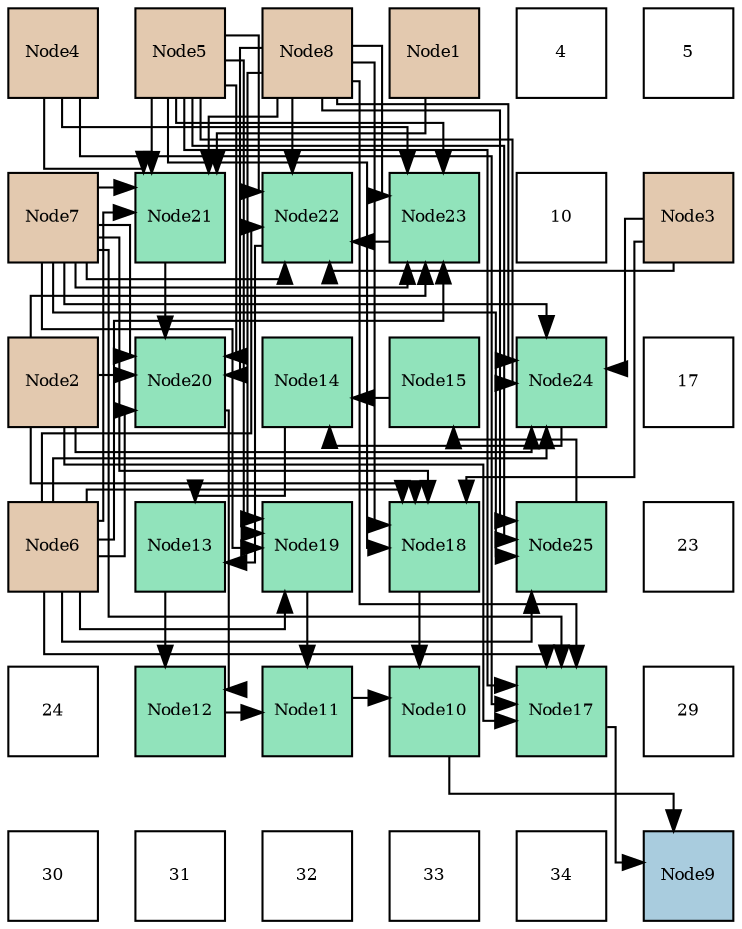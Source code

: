 digraph layout{
 rankdir=TB;
 splines=ortho;
 node [style=filled shape=square fixedsize=true width=0.6];
0[label="Node4", fontsize=8, fillcolor="#e3c9af"];
1[label="Node5", fontsize=8, fillcolor="#e3c9af"];
2[label="Node8", fontsize=8, fillcolor="#e3c9af"];
3[label="Node1", fontsize=8, fillcolor="#e3c9af"];
4[label="4", fontsize=8, fillcolor="#ffffff"];
5[label="5", fontsize=8, fillcolor="#ffffff"];
6[label="Node7", fontsize=8, fillcolor="#e3c9af"];
7[label="Node21", fontsize=8, fillcolor="#91e3bb"];
8[label="Node22", fontsize=8, fillcolor="#91e3bb"];
9[label="Node23", fontsize=8, fillcolor="#91e3bb"];
10[label="10", fontsize=8, fillcolor="#ffffff"];
11[label="Node3", fontsize=8, fillcolor="#e3c9af"];
12[label="Node2", fontsize=8, fillcolor="#e3c9af"];
13[label="Node20", fontsize=8, fillcolor="#91e3bb"];
14[label="Node14", fontsize=8, fillcolor="#91e3bb"];
15[label="Node15", fontsize=8, fillcolor="#91e3bb"];
16[label="Node24", fontsize=8, fillcolor="#91e3bb"];
17[label="17", fontsize=8, fillcolor="#ffffff"];
18[label="Node6", fontsize=8, fillcolor="#e3c9af"];
19[label="Node13", fontsize=8, fillcolor="#91e3bb"];
20[label="Node19", fontsize=8, fillcolor="#91e3bb"];
21[label="Node18", fontsize=8, fillcolor="#91e3bb"];
22[label="Node25", fontsize=8, fillcolor="#91e3bb"];
23[label="23", fontsize=8, fillcolor="#ffffff"];
24[label="24", fontsize=8, fillcolor="#ffffff"];
25[label="Node12", fontsize=8, fillcolor="#91e3bb"];
26[label="Node11", fontsize=8, fillcolor="#91e3bb"];
27[label="Node10", fontsize=8, fillcolor="#91e3bb"];
28[label="Node17", fontsize=8, fillcolor="#91e3bb"];
29[label="29", fontsize=8, fillcolor="#ffffff"];
30[label="30", fontsize=8, fillcolor="#ffffff"];
31[label="31", fontsize=8, fillcolor="#ffffff"];
32[label="32", fontsize=8, fillcolor="#ffffff"];
33[label="33", fontsize=8, fillcolor="#ffffff"];
34[label="34", fontsize=8, fillcolor="#ffffff"];
35[label="Node9", fontsize=8, fillcolor="#a9ccde"];
edge [constraint=false, style=vis];27 -> 35;
28 -> 35;
26 -> 27;
21 -> 27;
25 -> 26;
20 -> 26;
19 -> 25;
13 -> 25;
14 -> 19;
8 -> 19;
15 -> 14;
16 -> 14;
22 -> 15;
7 -> 13;
12 -> 13;
1 -> 13;
18 -> 13;
6 -> 13;
2 -> 13;
9 -> 8;
11 -> 8;
1 -> 8;
18 -> 8;
6 -> 8;
2 -> 8;
12 -> 28;
0 -> 28;
1 -> 28;
18 -> 28;
6 -> 28;
2 -> 28;
12 -> 21;
11 -> 21;
1 -> 21;
18 -> 21;
6 -> 21;
2 -> 21;
1 -> 20;
18 -> 20;
6 -> 20;
2 -> 20;
3 -> 7;
0 -> 7;
1 -> 7;
18 -> 7;
6 -> 7;
2 -> 7;
12 -> 9;
0 -> 9;
1 -> 9;
18 -> 9;
6 -> 9;
2 -> 9;
12 -> 16;
11 -> 16;
1 -> 16;
18 -> 16;
6 -> 16;
2 -> 16;
1 -> 22;
18 -> 22;
6 -> 22;
2 -> 22;
edge [constraint=true, style=invis];
0 -> 6 -> 12 -> 18 -> 24 -> 30;
1 -> 7 -> 13 -> 19 -> 25 -> 31;
2 -> 8 -> 14 -> 20 -> 26 -> 32;
3 -> 9 -> 15 -> 21 -> 27 -> 33;
4 -> 10 -> 16 -> 22 -> 28 -> 34;
5 -> 11 -> 17 -> 23 -> 29 -> 35;
rank = same {0 -> 1 -> 2 -> 3 -> 4 -> 5};
rank = same {6 -> 7 -> 8 -> 9 -> 10 -> 11};
rank = same {12 -> 13 -> 14 -> 15 -> 16 -> 17};
rank = same {18 -> 19 -> 20 -> 21 -> 22 -> 23};
rank = same {24 -> 25 -> 26 -> 27 -> 28 -> 29};
rank = same {30 -> 31 -> 32 -> 33 -> 34 -> 35};
}
